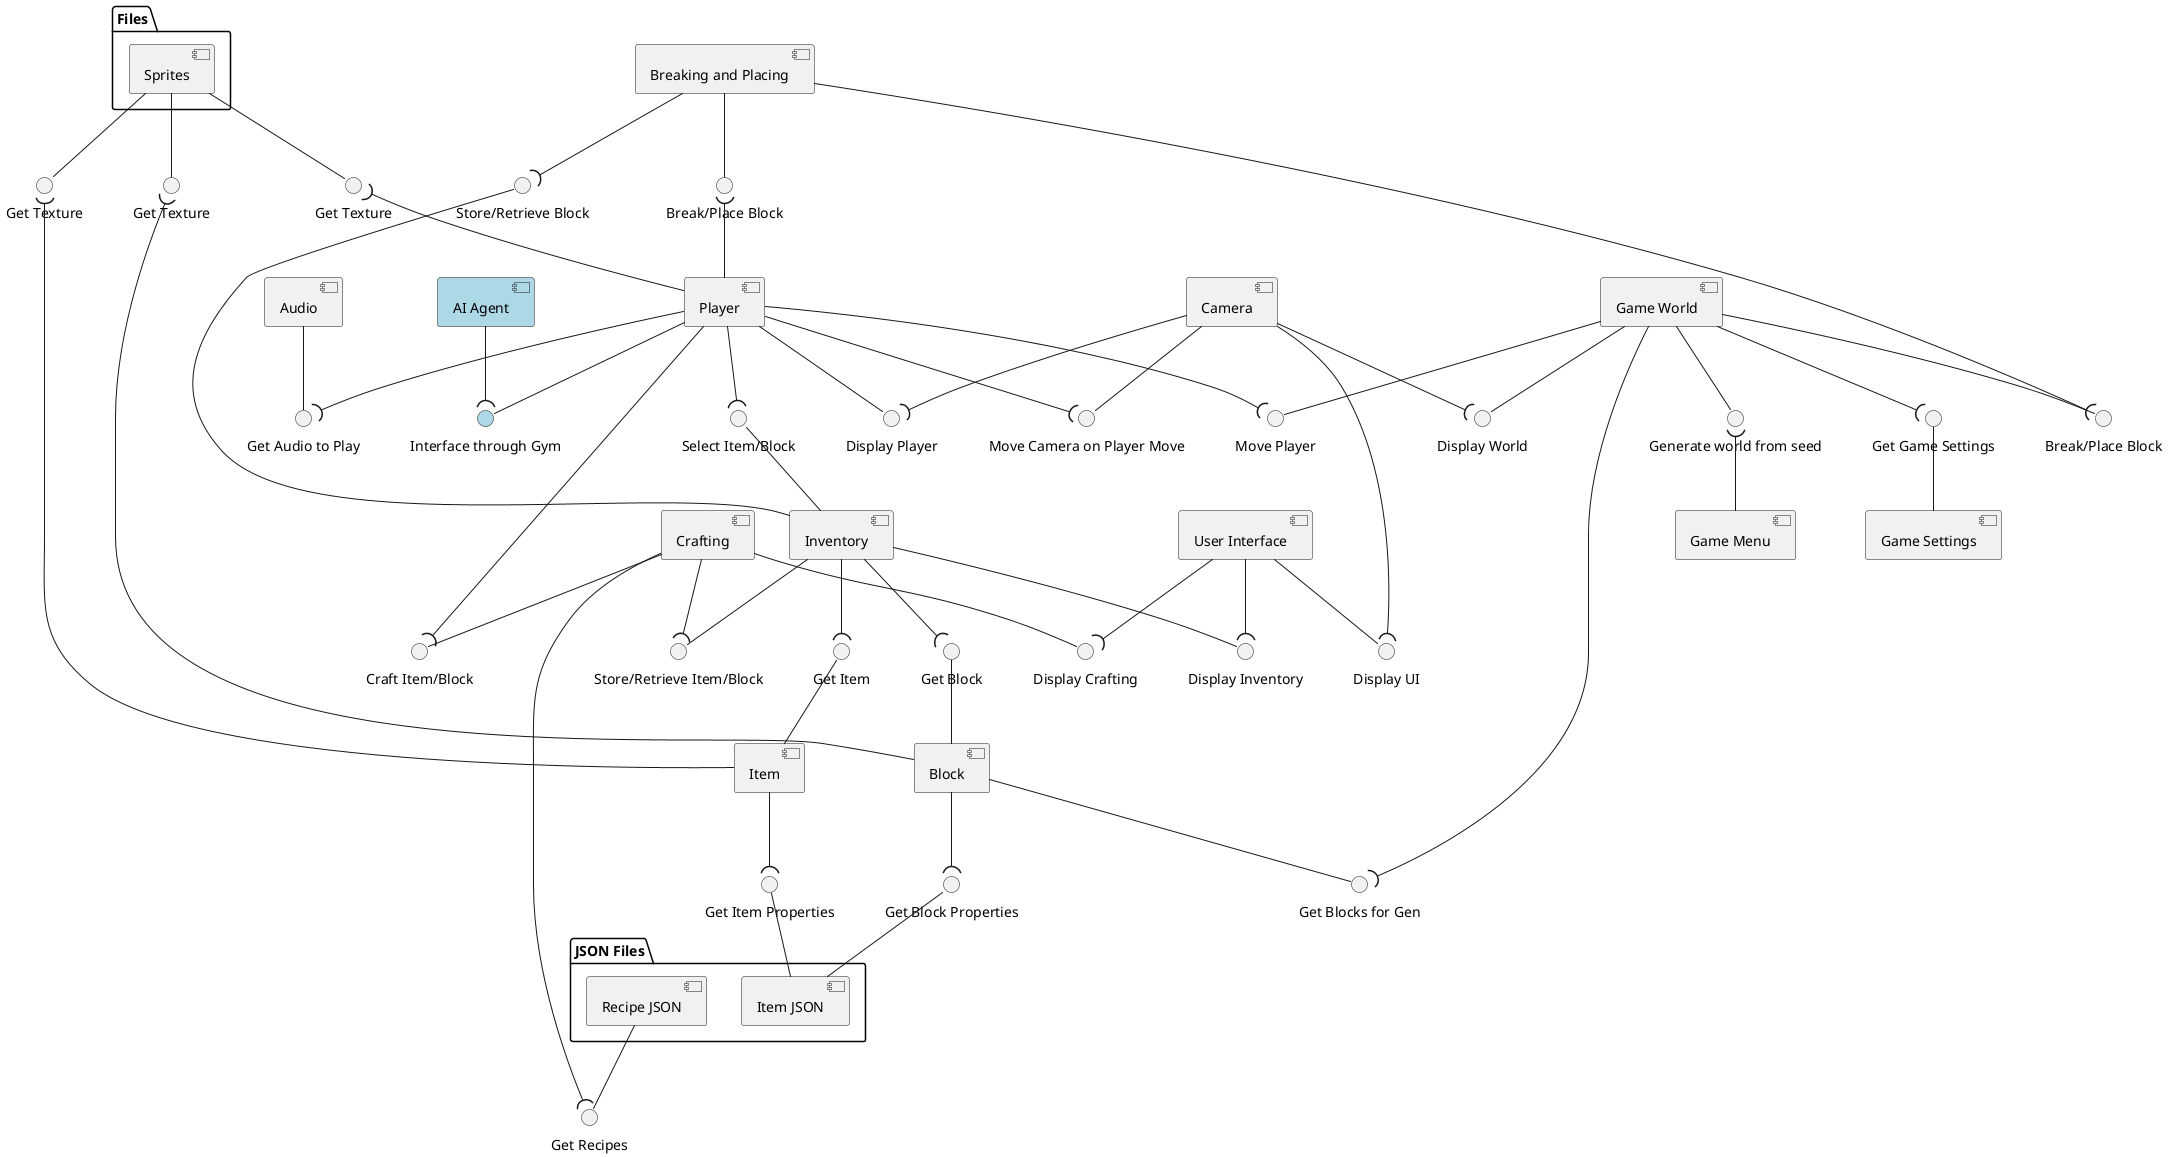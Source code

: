 @startuml
[Game Settings]

[Crafting]
[Block]
[Item]
[Breaking and Placing]
[Player]
[Camera]
[Game World]
[Inventory]
[User Interface]
[Game Menu]
[Audio]
[AI Agent] #ADD8E6

folder "Files"{
    [Sprites]

}

folder "JSON Files"{
    [Item JSON]
    [Recipe JSON]
}
() "Get Texture" as GT1
() "Get Texture" as GT2
() "Get Texture" as GT3
[Sprites] -- GT1
GT1 )-- [Block]
[Sprites] -- GT3
GT3 )-- [Item]
[Sprites] -- GT2
GT2 )-- [Player]

() "Get Block Properties" as GBlockInfo
() "Get Item Properties" as GBItemInfo
[Block] --( GBlockInfo
GBlockInfo -- [Item JSON]
[Item] --( GBItemInfo
GBItemInfo -- [Item JSON]

() "Get Game Settings" as GGameSetting
[Game World] --( GGameSetting
GGameSetting -- [Game Settings]

() "Get Block" as GBlock
() "Get Item" as GItem

[Inventory] --( GBlock
GBlock -- [Block]
[Inventory] --( GItem
GItem -- [Item]

() "Store/Retrieve Block" as StoreRetrieveBlock
[Breaking and Placing] --( StoreRetrieveBlock
StoreRetrieveBlock -- [Inventory]

() "Select Item/Block" as SelectItemBlock
SelectItemBlock -- [Inventory]
[Player] --( SelectItemBlock

() "Break/Place Block" as BreakPlaceBlock
[Breaking and Placing] -- BreakPlaceBlock
BreakPlaceBlock )-- [Player]

() "Break/Place Block" as PlaceBlock
[Game World] -- PlaceBlock
[Breaking and Placing] --( PlaceBlock

() "Craft Item/Block" as Craft
[Crafting] -- Craft
[Player] --( Craft

() "Get Recipes" as GetRecipes
[Crafting] --( GetRecipes
[Recipe JSON] -- GetRecipes

() "Store/Retrieve Item/Block" as StoreRetrieveBlockItem
[Crafting] --( StoreRetrieveBlockItem
[Inventory] -- StoreRetrieveBlockItem

() "Get Blocks for Gen" as BlocKGen
[Game World] --( BlocKGen
[Block] -- BlocKGen

() "Generate world from seed" as GenWorld
[Game World] -- GenWorld
GenWorld )-- [Game Menu]

() "Display World" as DisplayWorld
() "Display Player" as DisplayPlayer
() "Display UI" as DisplayUI

() "Display Crafting" as DisplayCrafting
() "Display Inventory" as DisplayInventory

[User Interface] --( DisplayCrafting
[User Interface] --( DisplayInventory
[Crafting] -- DisplayCrafting
[Inventory] -- DisplayInventory

[Camera] --( DisplayWorld
[Camera] --( DisplayPlayer
[Camera] --( DisplayUI
[Game World] -- DisplayWorld
[Player] -- DisplayPlayer
[User Interface] -- DisplayUI

() "Move Player" as MovePlayerWorld
[Player] --( MovePlayerWorld
[Game World] -- MovePlayerWorld

() "Move Camera on Player Move" as MovePlayerCamera
[Camera] -- MovePlayerCamera
[Player] --( MovePlayerCamera

() "Get Audio to Play" as playAudio
[Audio] -- playAudio
[Player] --( playAudio

() "Interface through Gym" as AgentInterface #ADD8E6
[AI Agent] --( AgentInterface
[Player] -- AgentInterface


@enduml